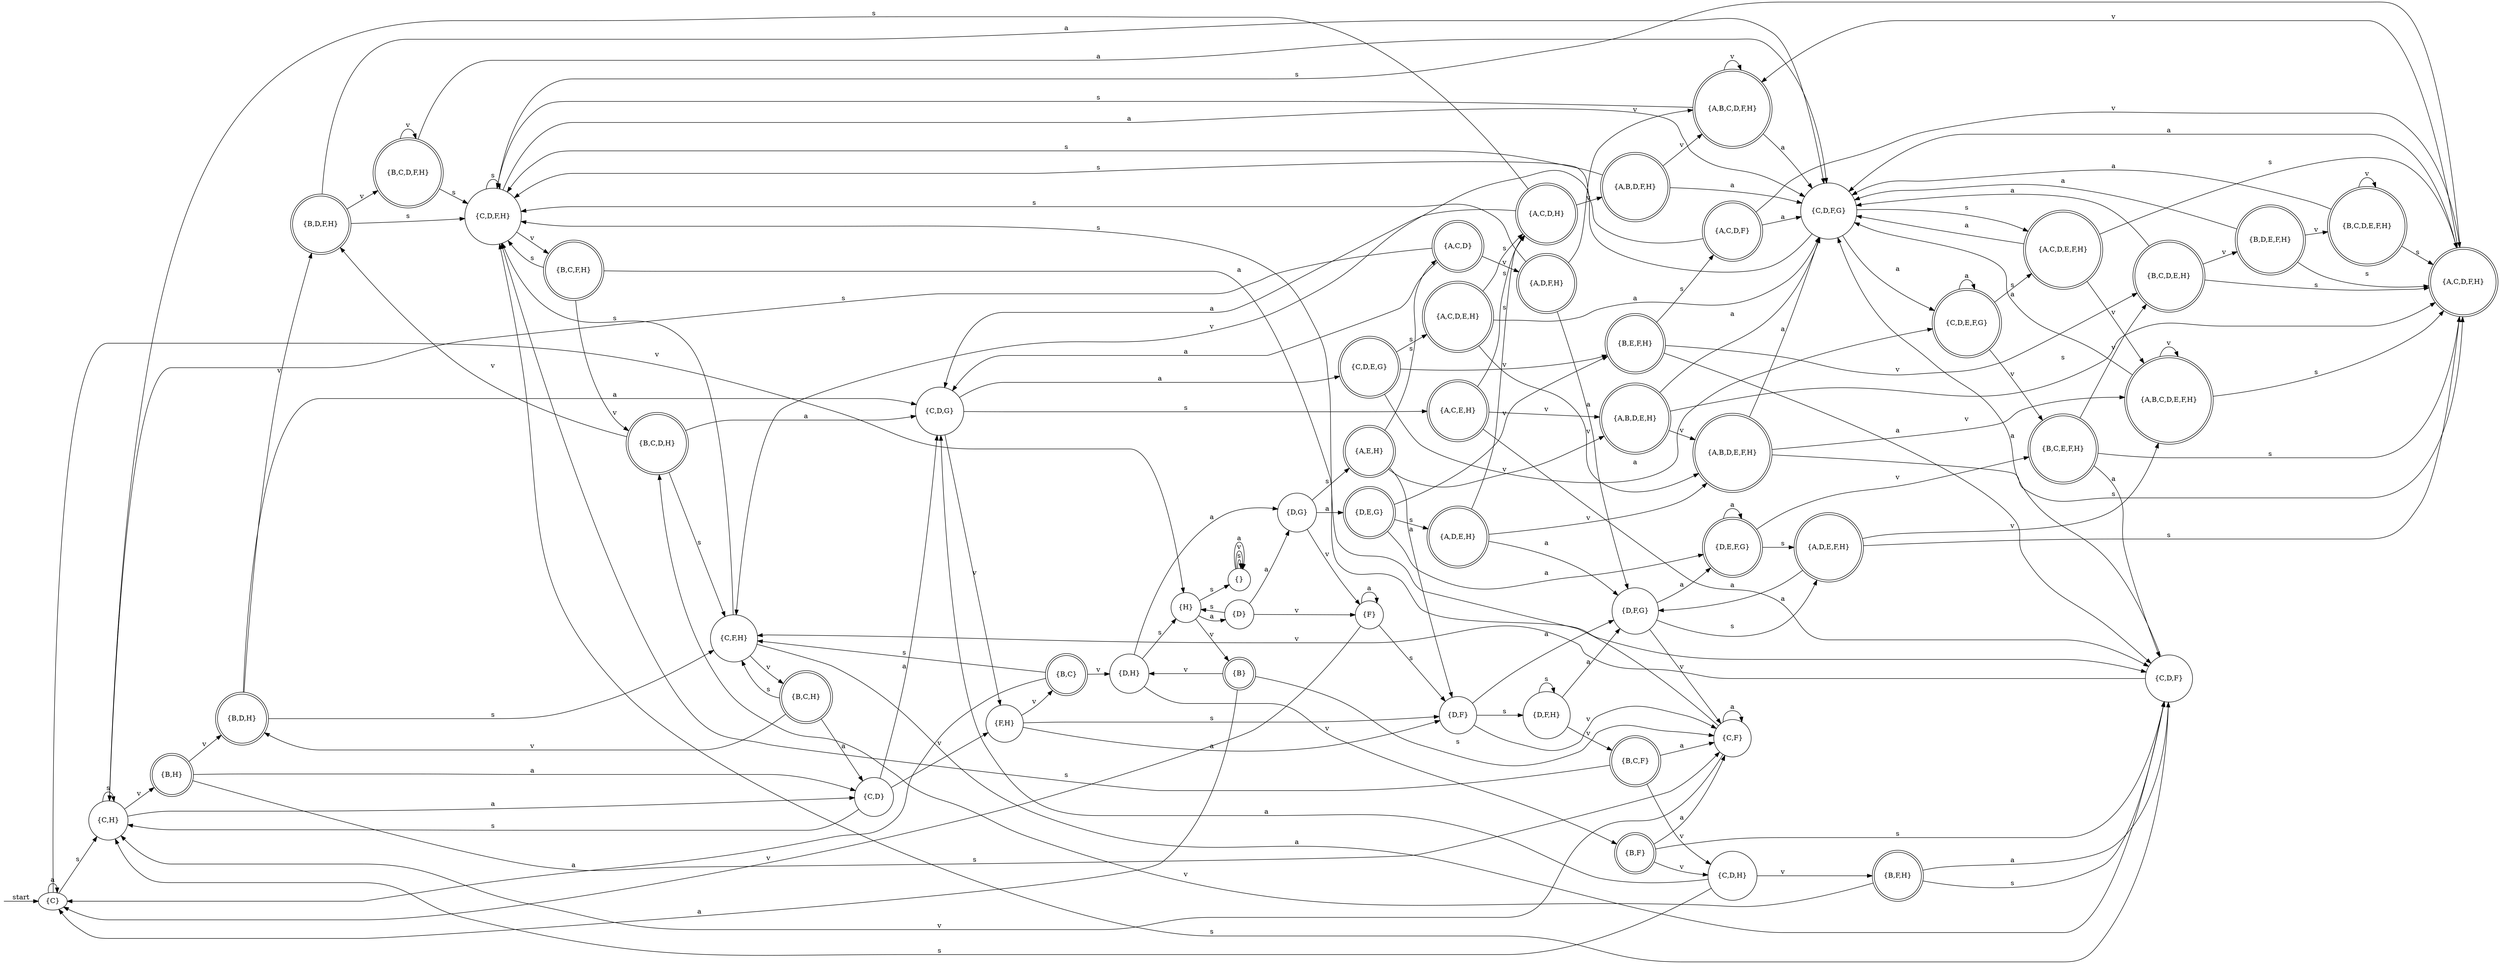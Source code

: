 digraph dfa {
    rankdir = LR;
    __start [style = invis, shape = point];
    __start -> "{C}" [ label = "start" ];
    node [shape = doublecircle]; "{B,H}" "{B,C,F,H}" "{B,C,D,H}" "{B,C,H}" "{B,D,F,H}" "{B,C,D,F,H}" "{A,C,E,H}" "{A,C,D,H}" "{A,B,D,F,H}" "{A,B,C,D,F,H}" "{A,B,D,E,H}" "{A,C,D,F,H}" "{A,B,D,E,F,H}" "{A,B,C,D,E,F,H}" "{B,C}" "{B,F}" "{B,F,H}" "{A,E,H}" "{A,C,D}" "{A,D,F,H}" "{A,D,E,F,H}" "{D,E,F,G}" "{B,C,E,F,H}" "{B,C,D,E,H}" "{B,D,E,F,H}" "{B,C,D,E,F,H}" "{D,E,G}" "{A,D,E,H}" "{B,E,F,H}" "{A,C,D,F}" "{B,C,F}" "{C,D,E,G}" "{A,C,D,E,H}" "{C,D,E,F,G}" "{A,C,D,E,F,H}" "{B,D,H}" "{B}"
    node [shape = circle];
    "{A,B,D,F,H}" -> "{C,D,F,H}" [ label = "s" ];
    "{C}" -> "{C}" [ label = "a" ];
    "{C,F}" -> "{C,D,F,H}" [ label = "s" ];
    "{B,H}" -> "{C,D}" [ label = "a" ];
    "{A,B,C,D,F,H}" -> "{C,D,F,G}" [ label = "a" ];
    "{B,C,F,H}" -> "{C,D,F,H}" [ label = "s" ];
    "{A,B,D,E,F,H}" -> "{A,B,C,D,E,F,H}" [ label = "v" ];
    "{B,C,H}" -> "{C,D}" [ label = "a" ];
    "{A,B,D,F,H}" -> "{C,D,F,G}" [ label = "a" ];
    "{C}" -> "{C,H}" [ label = "s" ];
    "{C,F}" -> "{C,F}" [ label = "a" ];
    "{B,C,F,H}" -> "{B,C,D,H}" [ label = "v" ];
    "{A,B,D,E,F,H}" -> "{A,C,D,F,H}" [ label = "s" ];
    "{B,C,D,E,F,H}" -> "{C,D,F,G}" [ label = "a" ];
    "{C}" -> "{H}" [ label = "v" ];
    "{C,H}" -> "{C,D}" [ label = "a" ];
    "{B,E,F,H}" -> "{A,C,D,F}" [ label = "s" ];
    "{A,B,C,D,F,H}" -> "{A,B,C,D,F,H}" [ label = "v" ];
    "{B,H}" -> "{B,D,H}" [ label = "v" ];
    "{B,H}" -> "{C,F}" [ label = "s" ];
    "{A,B,C,D,F,H}" -> "{C,D,F,H}" [ label = "s" ];
    "{B,E,F,H}" -> "{B,C,D,E,H}" [ label = "v" ];
    "{F,H}" -> "{D,F}" [ label = "s" ];
    "{C,D,G}" -> "{C,D,E,G}" [ label = "a" ];
    "{C,H}" -> "{B,H}" [ label = "v" ];
    "{}" -> "{}" [ label = "s" ];
    "{F,H}" -> "{B,C}" [ label = "v" ];
    "{C,H}" -> "{C,H}" [ label = "s" ];
    "{}" -> "{}" [ label = "v" ];
    "{B,E,F,H}" -> "{C,D,F}" [ label = "a" ];
    "{B,C,H}" -> "{C,F,H}" [ label = "s" ];
    "{B,C,D,E,F,H}" -> "{B,C,D,E,F,H}" [ label = "v" ];
    "{B,C,F,H}" -> "{C,D,F}" [ label = "a" ];
    "{C,F}" -> "{C,H}" [ label = "v" ];
    "{A,B,D,F,H}" -> "{A,B,C,D,F,H}" [ label = "v" ];
    "{A,B,D,E,F,H}" -> "{C,D,F,G}" [ label = "a" ];
    "{B,C,H}" -> "{B,D,H}" [ label = "v" ];
    "{B,C,D,E,F,H}" -> "{A,C,D,F,H}" [ label = "s" ];
    "{A,B,D,E,H}" -> "{A,C,D,F,H}" [ label = "s" ];
    "{C,D,F,H}" -> "{C,D,F,G}" [ label = "a" ];
    "{B,D,F,H}" -> "{B,C,D,F,H}" [ label = "v" ];
    "{C,D,F,H}" -> "{B,C,F,H}" [ label = "v" ];
    "{B,D,F,H}" -> "{C,D,F,G}" [ label = "a" ];
    "{C,D,F,H}" -> "{C,D,F,H}" [ label = "s" ];
    "{B,C,D,H}" -> "{C,D,G}" [ label = "a" ];
    "{B,C,D,F,H}" -> "{C,D,F,H}" [ label = "s" ];
    "{B,D,F,H}" -> "{C,D,F,H}" [ label = "s" ];
    "{B,C,D,H}" -> "{B,D,F,H}" [ label = "v" ];
    "{B,C,D,H}" -> "{C,F,H}" [ label = "s" ];
    "{B,C,D,F,H}" -> "{C,D,F,G}" [ label = "a" ];
    "{C,F,H}" -> "{C,D,F}" [ label = "a" ];
    "{C,F,H}" -> "{B,C,H}" [ label = "v" ];
    "{B,C}" -> "{D,H}" [ label = "v" ];
    "{C,F,H}" -> "{C,D,F,H}" [ label = "s" ];
    "{B,C,D,F,H}" -> "{B,C,D,F,H}" [ label = "v" ];
    "{C,D,G}" -> "{F,H}" [ label = "v" ];
    "{C,D,G}" -> "{A,C,E,H}" [ label = "s" ];
    "{A,C,E,H}" -> "{C,D,F}" [ label = "a" ];
    "{A,C,E,H}" -> "{A,B,D,E,H}" [ label = "v" ];
    "{A,C,E,H}" -> "{A,C,D,H}" [ label = "s" ];
    "{A,C,D,H}" -> "{C,D,G}" [ label = "a" ];
    "{A,C,D,H}" -> "{A,B,D,F,H}" [ label = "v" ];
    "{A,C,D,H}" -> "{C,H}" [ label = "s" ];
    "{A,C,D,F}" -> "{C,D,F,G}" [ label = "a" ];
    "{D,F,G}" -> "{C,F}" [ label = "v" ];
    "{D,F,G}" -> "{D,E,F,G}" [ label = "a" ];
    "{A,C,D,F}" -> "{A,C,D,F,H}" [ label = "v" ];
    "{A,C,D,F}" -> "{C,D,F,H}" [ label = "s" ];
    "{B,D,E,F,H}" -> "{A,C,D,F,H}" [ label = "s" ];
    "{A,C,D}" -> "{A,D,F,H}" [ label = "v" ];
    "{C,D,H}" -> "{C,D,G}" [ label = "a" ];
    "{A,B,C,D,E,F,H}" -> "{C,D,F,G}" [ label = "a" ];
    "{C,D,H}" -> "{B,F,H}" [ label = "v" ];
    "{A,B,C,D,E,F,H}" -> "{A,B,C,D,E,F,H}" [ label = "v" ];
    "{B,D,E,F,H}" -> "{B,C,D,E,F,H}" [ label = "v" ];
    "{A,E,H}" -> "{D,F}" [ label = "a" ];
    "{A,C,D}" -> "{C,H}" [ label = "s" ];
    "{C,D,H}" -> "{C,H}" [ label = "s" ];
    "{A,B,C,D,E,F,H}" -> "{A,C,D,F,H}" [ label = "s" ];
    "{A,B,D,E,H}" -> "{A,B,D,E,F,H}" [ label = "v" ];
    "{A,E,H}" -> "{A,C,D}" [ label = "s" ];
    "{A,C,D}" -> "{C,D,G}" [ label = "a" ];
    "{A,B,D,E,H}" -> "{C,D,F,G}" [ label = "a" ];
    "{A,C,D,F,H}" -> "{C,D,F,G}" [ label = "a" ];
    "{A,C,D,F,H}" -> "{A,B,C,D,F,H}" [ label = "v" ];
    "{A,C,D,F,H}" -> "{C,D,F,H}" [ label = "s" ];
    "{F,H}" -> "{D,F}" [ label = "a" ];
    "{B,C}" -> "{C}" [ label = "a" ];
    "{B,C}" -> "{C,F,H}" [ label = "s" ];
    "{D,H}" -> "{D,G}" [ label = "a" ];
    "{D,H}" -> "{B,F}" [ label = "v" ];
    "{D,H}" -> "{H}" [ label = "s" ];
    "{B,F}" -> "{C,F}" [ label = "a" ];
    "{B,F}" -> "{C,D,H}" [ label = "v" ];
    "{B,F}" -> "{C,D,F}" [ label = "s" ];
    "{B,F,H}" -> "{C,D,F}" [ label = "a" ];
    "{B,F,H}" -> "{B,C,D,H}" [ label = "v" ];
    "{B,F,H}" -> "{C,D,F}" [ label = "s" ];
    "{D,F}" -> "{C,F}" [ label = "v" ];
    "{D,G}" -> "{D,E,G}" [ label = "a" ];
    "{D,F}" -> "{D,F,G}" [ label = "a" ];
    "{D,G}" -> "{F}" [ label = "v" ];
    "{D,G}" -> "{A,E,H}" [ label = "s" ];
    "{B,D,E,F,H}" -> "{C,D,F,G}" [ label = "a" ];
    "{A,E,H}" -> "{A,B,D,E,H}" [ label = "v" ];
    "{A,D,F,H}" -> "{D,F,G}" [ label = "a" ];
    "{A,D,F,H}" -> "{A,B,C,D,F,H}" [ label = "v" ];
    "{A,D,F,H}" -> "{C,D,F,H}" [ label = "s" ];
    "{D,F,G}" -> "{A,D,E,F,H}" [ label = "s" ];
    "{A,D,E,F,H}" -> "{D,F,G}" [ label = "a" ];
    "{A,D,E,F,H}" -> "{A,B,C,D,E,F,H}" [ label = "v" ];
    "{A,D,E,F,H}" -> "{A,C,D,F,H}" [ label = "s" ];
    "{D,E,F,G}" -> "{D,E,F,G}" [ label = "a" ];
    "{D,E,F,G}" -> "{B,C,E,F,H}" [ label = "v" ];
    "{D,E,F,G}" -> "{A,D,E,F,H}" [ label = "s" ];
    "{F}" -> "{F}" [ label = "a" ];
    "{B,C,E,F,H}" -> "{C,D,F}" [ label = "a" ];
    "{F}" -> "{C}" [ label = "v" ];
    "{B,C,E,F,H}" -> "{B,C,D,E,H}" [ label = "v" ];
    "{F}" -> "{D,F}" [ label = "s" ];
    "{B,C,E,F,H}" -> "{A,C,D,F,H}" [ label = "s" ];
    "{D}" -> "{D,G}" [ label = "a" ];
    "{B,C,D,E,H}" -> "{C,D,F,G}" [ label = "a" ];
    "{D}" -> "{F}" [ label = "v" ];
    "{B,C,D,E,H}" -> "{B,D,E,F,H}" [ label = "v" ];
    "{D}" -> "{H}" [ label = "s" ];
    "{B,C,D,E,H}" -> "{A,C,D,F,H}" [ label = "s" ];
    "{C,D,F}" -> "{C,D,F,G}" [ label = "a" ];
    "{C,D,F}" -> "{C,F,H}" [ label = "v" ];
    "{C,D,F}" -> "{C,D,F,H}" [ label = "s" ];
    "{D,F}" -> "{D,F,H}" [ label = "s" ];
    "{D,E,G}" -> "{D,E,F,G}" [ label = "a" ];
    "{D,E,G}" -> "{B,E,F,H}" [ label = "v" ];
    "{D,E,G}" -> "{A,D,E,H}" [ label = "s" ];
    "{A,D,E,H}" -> "{D,F,G}" [ label = "a" ];
    "{A,D,E,H}" -> "{A,B,D,E,F,H}" [ label = "v" ];
    "{A,D,E,H}" -> "{A,C,D,H}" [ label = "s" ];
    "{D,F,H}" -> "{D,F,G}" [ label = "a" ];
    "{D,F,H}" -> "{B,C,F}" [ label = "v" ];
    "{D,F,H}" -> "{D,F,H}" [ label = "s" ];
    "{B,C,F}" -> "{C,F}" [ label = "a" ];
    "{B,C,F}" -> "{C,D,H}" [ label = "v" ];
    "{B,C,F}" -> "{C,D,F,H}" [ label = "s" ];
    "{C,D,E,G}" -> "{C,D,E,F,G}" [ label = "a" ];
    "{C,D,E,G}" -> "{B,E,F,H}" [ label = "v" ];
    "{C,D,E,G}" -> "{A,C,D,E,H}" [ label = "s" ];
    "{A,C,D,E,H}" -> "{C,D,F,G}" [ label = "a" ];
    "{A,C,D,E,H}" -> "{A,B,D,E,F,H}" [ label = "v" ];
    "{A,C,D,E,H}" -> "{A,C,D,H}" [ label = "s" ];
    "{C,D,E,F,G}" -> "{C,D,E,F,G}" [ label = "a" ];
    "{C,D,E,F,G}" -> "{B,C,E,F,H}" [ label = "v" ];
    "{C,D,E,F,G}" -> "{A,C,D,E,F,H}" [ label = "s" ];
    "{A,C,D,E,F,H}" -> "{C,D,F,G}" [ label = "a" ];
    "{A,C,D,E,F,H}" -> "{A,B,C,D,E,F,H}" [ label = "v" ];
    "{A,C,D,E,F,H}" -> "{A,C,D,F,H}" [ label = "s" ];
    "{C,D,F,G}" -> "{C,D,E,F,G}" [ label = "a" ];
    "{C,D,F,G}" -> "{C,F,H}" [ label = "v" ];
    "{C,D,F,G}" -> "{A,C,D,E,F,H}" [ label = "s" ];
    "{B,D,H}" -> "{C,D,G}" [ label = "a" ];
    "{B,D,H}" -> "{B,D,F,H}" [ label = "v" ];
    "{B,D,H}" -> "{C,F,H}" [ label = "s" ];
    "{C,D}" -> "{C,D,G}" [ label = "a" ];
    "{C,D}" -> "{F,H}" [ label = "v" ];
    "{C,D}" -> "{C,H}" [ label = "s" ];
    "{H}" -> "{D}" [ label = "a" ];
    "{H}" -> "{B}" [ label = "v" ];
    "{H}" -> "{}" [ label = "s" ];
    "{}" -> "{}" [ label = "a" ];
    "{B}" -> "{C}" [ label = "a" ];
    "{B}" -> "{D,H}" [ label = "v" ];
    "{B}" -> "{C,F}" [ label = "s" ];
}
